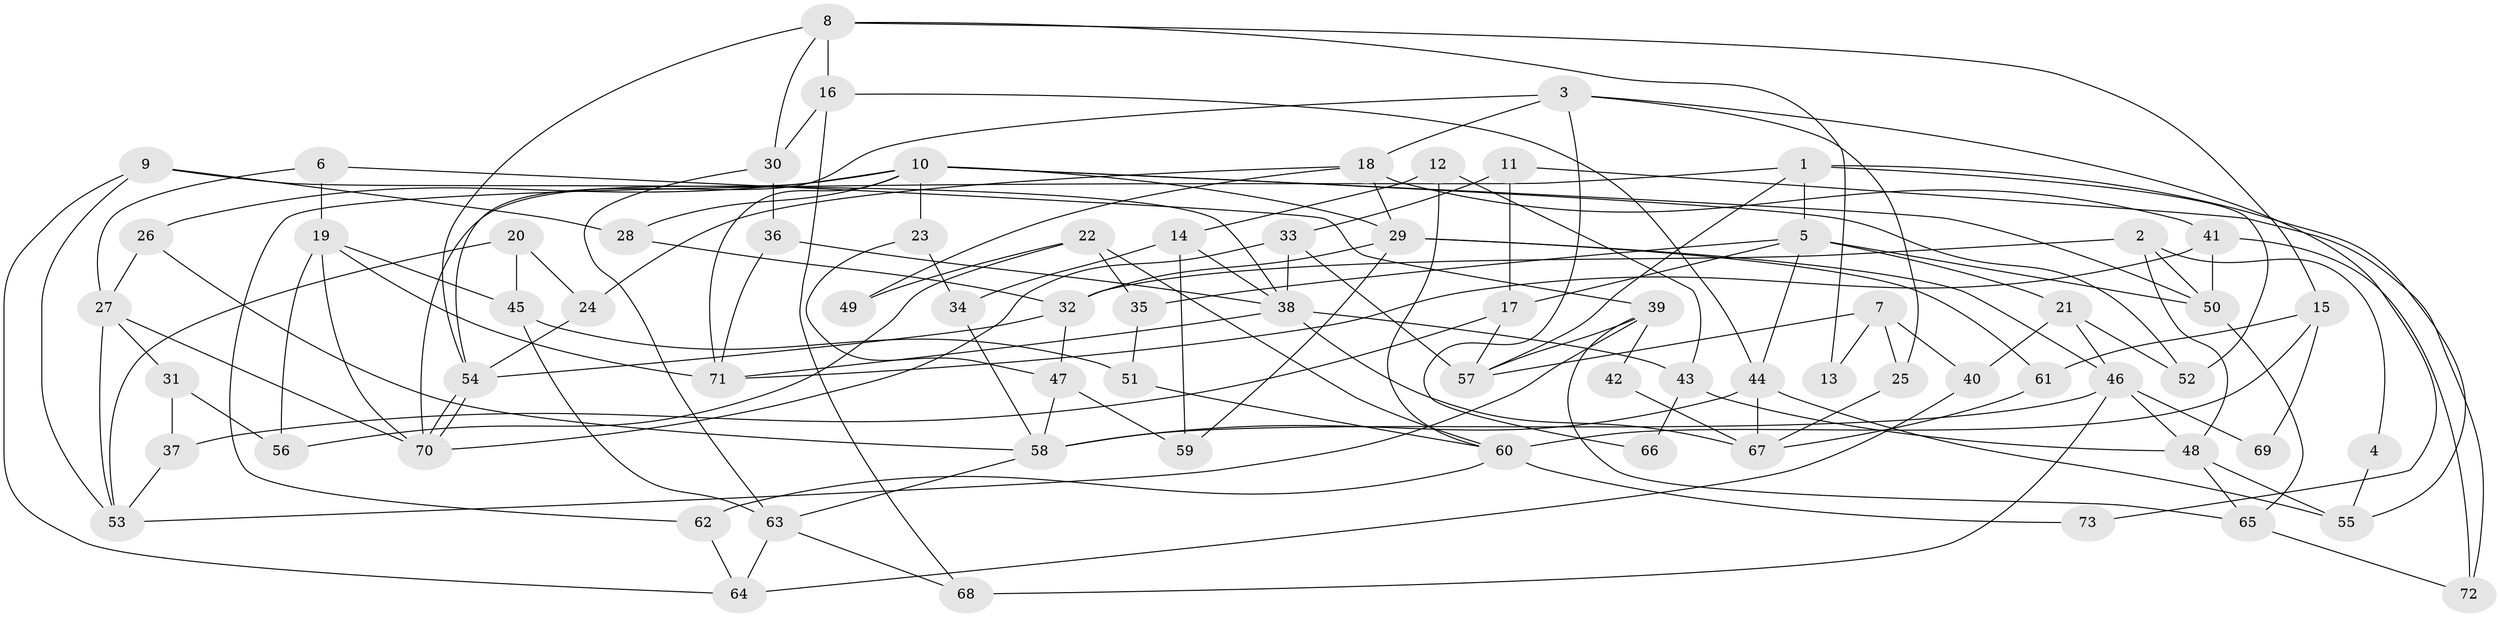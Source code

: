 // Generated by graph-tools (version 1.1) at 2025/36/03/09/25 02:36:03]
// undirected, 73 vertices, 146 edges
graph export_dot {
graph [start="1"]
  node [color=gray90,style=filled];
  1;
  2;
  3;
  4;
  5;
  6;
  7;
  8;
  9;
  10;
  11;
  12;
  13;
  14;
  15;
  16;
  17;
  18;
  19;
  20;
  21;
  22;
  23;
  24;
  25;
  26;
  27;
  28;
  29;
  30;
  31;
  32;
  33;
  34;
  35;
  36;
  37;
  38;
  39;
  40;
  41;
  42;
  43;
  44;
  45;
  46;
  47;
  48;
  49;
  50;
  51;
  52;
  53;
  54;
  55;
  56;
  57;
  58;
  59;
  60;
  61;
  62;
  63;
  64;
  65;
  66;
  67;
  68;
  69;
  70;
  71;
  72;
  73;
  1 -- 5;
  1 -- 57;
  1 -- 52;
  1 -- 55;
  1 -- 62;
  2 -- 32;
  2 -- 48;
  2 -- 4;
  2 -- 50;
  3 -- 54;
  3 -- 18;
  3 -- 25;
  3 -- 66;
  3 -- 73;
  4 -- 55;
  5 -- 50;
  5 -- 17;
  5 -- 21;
  5 -- 35;
  5 -- 44;
  6 -- 27;
  6 -- 19;
  6 -- 39;
  7 -- 25;
  7 -- 57;
  7 -- 13;
  7 -- 40;
  8 -- 16;
  8 -- 54;
  8 -- 13;
  8 -- 15;
  8 -- 30;
  9 -- 64;
  9 -- 38;
  9 -- 28;
  9 -- 53;
  10 -- 26;
  10 -- 28;
  10 -- 23;
  10 -- 29;
  10 -- 50;
  10 -- 52;
  10 -- 70;
  10 -- 71;
  11 -- 33;
  11 -- 72;
  11 -- 17;
  12 -- 43;
  12 -- 60;
  12 -- 14;
  14 -- 59;
  14 -- 34;
  14 -- 38;
  15 -- 61;
  15 -- 60;
  15 -- 69;
  16 -- 68;
  16 -- 44;
  16 -- 30;
  17 -- 57;
  17 -- 37;
  18 -- 29;
  18 -- 41;
  18 -- 24;
  18 -- 49;
  19 -- 70;
  19 -- 71;
  19 -- 45;
  19 -- 56;
  20 -- 45;
  20 -- 53;
  20 -- 24;
  21 -- 52;
  21 -- 40;
  21 -- 46;
  22 -- 35;
  22 -- 60;
  22 -- 49;
  22 -- 56;
  23 -- 47;
  23 -- 34;
  24 -- 54;
  25 -- 67;
  26 -- 58;
  26 -- 27;
  27 -- 31;
  27 -- 70;
  27 -- 53;
  28 -- 32;
  29 -- 46;
  29 -- 32;
  29 -- 59;
  29 -- 61;
  30 -- 36;
  30 -- 63;
  31 -- 37;
  31 -- 56;
  32 -- 54;
  32 -- 47;
  33 -- 38;
  33 -- 70;
  33 -- 57;
  34 -- 58;
  35 -- 51;
  36 -- 71;
  36 -- 38;
  37 -- 53;
  38 -- 43;
  38 -- 67;
  38 -- 71;
  39 -- 53;
  39 -- 42;
  39 -- 57;
  39 -- 65;
  40 -- 64;
  41 -- 50;
  41 -- 71;
  41 -- 72;
  42 -- 67;
  43 -- 48;
  43 -- 66;
  44 -- 58;
  44 -- 55;
  44 -- 67;
  45 -- 63;
  45 -- 51;
  46 -- 48;
  46 -- 58;
  46 -- 68;
  46 -- 69;
  47 -- 58;
  47 -- 59;
  48 -- 55;
  48 -- 65;
  50 -- 65;
  51 -- 60;
  54 -- 70;
  54 -- 70;
  58 -- 63;
  60 -- 62;
  60 -- 73;
  61 -- 67;
  62 -- 64;
  63 -- 64;
  63 -- 68;
  65 -- 72;
}

